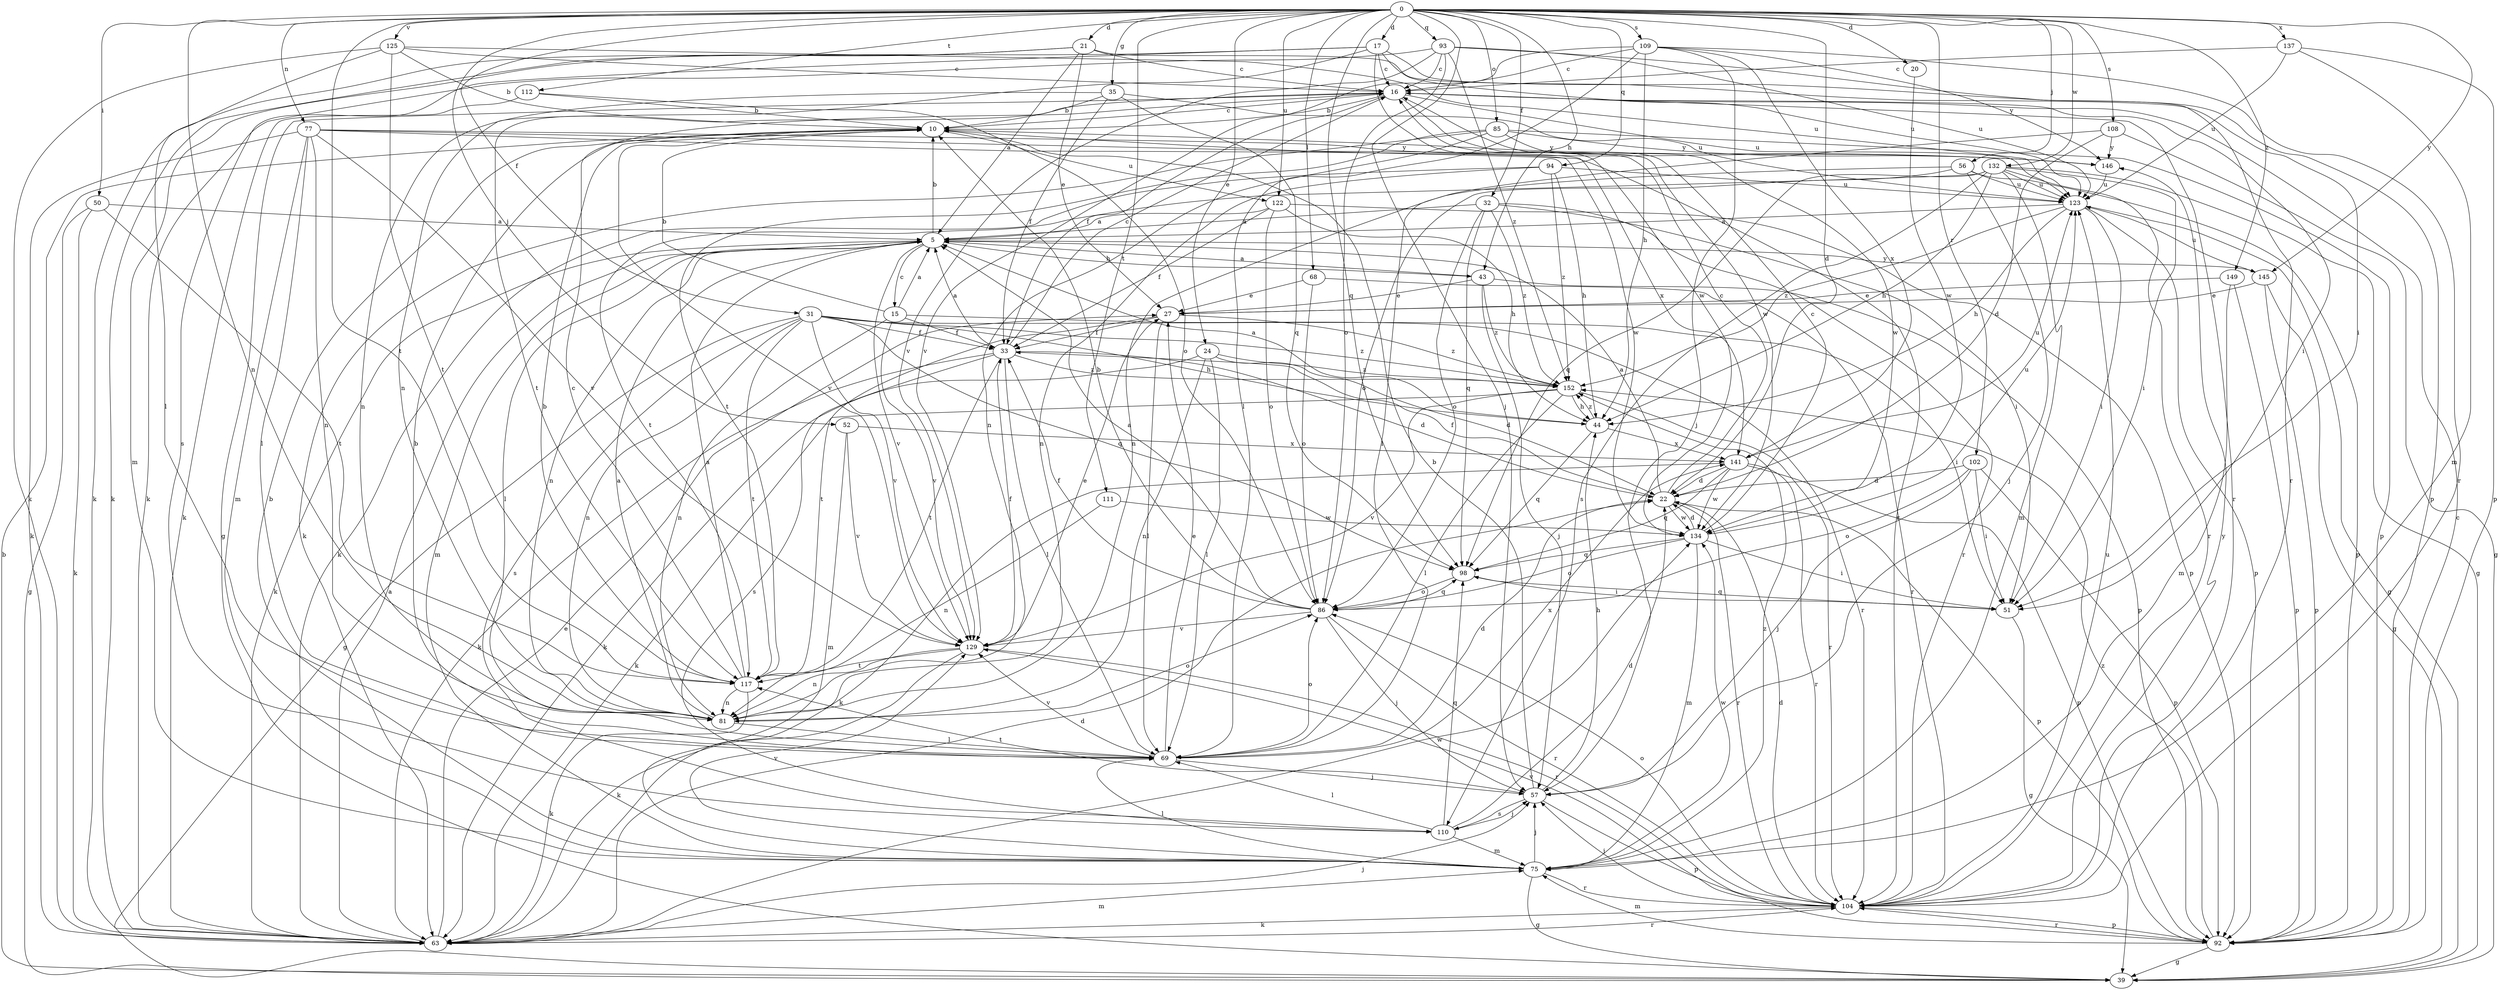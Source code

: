 strict digraph  {
0;
5;
10;
15;
16;
17;
20;
21;
22;
24;
27;
31;
32;
33;
35;
39;
43;
44;
50;
51;
52;
56;
57;
63;
68;
69;
75;
77;
81;
85;
86;
92;
93;
94;
98;
102;
104;
108;
109;
110;
111;
112;
117;
122;
123;
125;
129;
132;
134;
137;
141;
145;
146;
149;
152;
0 -> 17  [label=d];
0 -> 20  [label=d];
0 -> 21  [label=d];
0 -> 22  [label=d];
0 -> 24  [label=e];
0 -> 31  [label=f];
0 -> 32  [label=f];
0 -> 35  [label=g];
0 -> 43  [label=h];
0 -> 50  [label=i];
0 -> 52  [label=j];
0 -> 56  [label=j];
0 -> 57  [label=j];
0 -> 68  [label=l];
0 -> 77  [label=n];
0 -> 81  [label=n];
0 -> 85  [label=o];
0 -> 93  [label=q];
0 -> 94  [label=q];
0 -> 98  [label=q];
0 -> 102  [label=r];
0 -> 108  [label=s];
0 -> 109  [label=s];
0 -> 111  [label=t];
0 -> 112  [label=t];
0 -> 117  [label=t];
0 -> 122  [label=u];
0 -> 125  [label=v];
0 -> 132  [label=w];
0 -> 137  [label=x];
0 -> 145  [label=y];
0 -> 149  [label=z];
5 -> 10  [label=b];
5 -> 15  [label=c];
5 -> 43  [label=h];
5 -> 63  [label=k];
5 -> 69  [label=l];
5 -> 75  [label=m];
5 -> 81  [label=n];
5 -> 129  [label=v];
5 -> 145  [label=y];
10 -> 16  [label=c];
10 -> 122  [label=u];
10 -> 129  [label=v];
10 -> 141  [label=x];
10 -> 146  [label=y];
15 -> 5  [label=a];
15 -> 10  [label=b];
15 -> 33  [label=f];
15 -> 81  [label=n];
15 -> 104  [label=r];
15 -> 129  [label=v];
16 -> 10  [label=b];
16 -> 33  [label=f];
16 -> 39  [label=g];
16 -> 51  [label=i];
16 -> 104  [label=r];
16 -> 117  [label=t];
16 -> 123  [label=u];
16 -> 134  [label=w];
17 -> 16  [label=c];
17 -> 63  [label=k];
17 -> 81  [label=n];
17 -> 92  [label=p];
17 -> 110  [label=s];
17 -> 123  [label=u];
17 -> 134  [label=w];
20 -> 134  [label=w];
21 -> 5  [label=a];
21 -> 16  [label=c];
21 -> 27  [label=e];
21 -> 51  [label=i];
21 -> 63  [label=k];
21 -> 75  [label=m];
22 -> 5  [label=a];
22 -> 16  [label=c];
22 -> 33  [label=f];
22 -> 92  [label=p];
22 -> 104  [label=r];
22 -> 134  [label=w];
24 -> 22  [label=d];
24 -> 63  [label=k];
24 -> 69  [label=l];
24 -> 81  [label=n];
24 -> 152  [label=z];
27 -> 33  [label=f];
27 -> 69  [label=l];
27 -> 117  [label=t];
27 -> 152  [label=z];
31 -> 33  [label=f];
31 -> 39  [label=g];
31 -> 44  [label=h];
31 -> 51  [label=i];
31 -> 81  [label=n];
31 -> 98  [label=q];
31 -> 110  [label=s];
31 -> 117  [label=t];
31 -> 129  [label=v];
31 -> 152  [label=z];
32 -> 5  [label=a];
32 -> 51  [label=i];
32 -> 86  [label=o];
32 -> 98  [label=q];
32 -> 104  [label=r];
32 -> 152  [label=z];
33 -> 5  [label=a];
33 -> 16  [label=c];
33 -> 22  [label=d];
33 -> 63  [label=k];
33 -> 69  [label=l];
33 -> 110  [label=s];
33 -> 117  [label=t];
33 -> 152  [label=z];
35 -> 10  [label=b];
35 -> 33  [label=f];
35 -> 81  [label=n];
35 -> 98  [label=q];
35 -> 123  [label=u];
39 -> 10  [label=b];
43 -> 5  [label=a];
43 -> 27  [label=e];
43 -> 57  [label=j];
43 -> 92  [label=p];
43 -> 152  [label=z];
44 -> 5  [label=a];
44 -> 98  [label=q];
44 -> 141  [label=x];
44 -> 152  [label=z];
50 -> 5  [label=a];
50 -> 39  [label=g];
50 -> 63  [label=k];
50 -> 117  [label=t];
51 -> 39  [label=g];
51 -> 98  [label=q];
52 -> 75  [label=m];
52 -> 129  [label=v];
52 -> 141  [label=x];
56 -> 57  [label=j];
56 -> 81  [label=n];
56 -> 86  [label=o];
56 -> 92  [label=p];
56 -> 123  [label=u];
57 -> 10  [label=b];
57 -> 44  [label=h];
57 -> 92  [label=p];
57 -> 110  [label=s];
57 -> 117  [label=t];
63 -> 5  [label=a];
63 -> 22  [label=d];
63 -> 27  [label=e];
63 -> 57  [label=j];
63 -> 75  [label=m];
63 -> 104  [label=r];
63 -> 134  [label=w];
68 -> 27  [label=e];
68 -> 86  [label=o];
68 -> 104  [label=r];
69 -> 10  [label=b];
69 -> 22  [label=d];
69 -> 27  [label=e];
69 -> 57  [label=j];
69 -> 86  [label=o];
69 -> 129  [label=v];
69 -> 141  [label=x];
75 -> 10  [label=b];
75 -> 39  [label=g];
75 -> 57  [label=j];
75 -> 69  [label=l];
75 -> 104  [label=r];
75 -> 129  [label=v];
75 -> 134  [label=w];
75 -> 152  [label=z];
77 -> 63  [label=k];
77 -> 69  [label=l];
77 -> 75  [label=m];
77 -> 81  [label=n];
77 -> 104  [label=r];
77 -> 129  [label=v];
77 -> 134  [label=w];
77 -> 146  [label=y];
81 -> 5  [label=a];
81 -> 69  [label=l];
81 -> 86  [label=o];
85 -> 63  [label=k];
85 -> 81  [label=n];
85 -> 92  [label=p];
85 -> 117  [label=t];
85 -> 134  [label=w];
85 -> 146  [label=y];
86 -> 5  [label=a];
86 -> 10  [label=b];
86 -> 33  [label=f];
86 -> 57  [label=j];
86 -> 98  [label=q];
86 -> 104  [label=r];
86 -> 129  [label=v];
92 -> 16  [label=c];
92 -> 39  [label=g];
92 -> 75  [label=m];
92 -> 104  [label=r];
92 -> 152  [label=z];
93 -> 16  [label=c];
93 -> 63  [label=k];
93 -> 86  [label=o];
93 -> 104  [label=r];
93 -> 123  [label=u];
93 -> 129  [label=v];
93 -> 152  [label=z];
94 -> 44  [label=h];
94 -> 63  [label=k];
94 -> 81  [label=n];
94 -> 123  [label=u];
94 -> 152  [label=z];
98 -> 51  [label=i];
98 -> 86  [label=o];
102 -> 22  [label=d];
102 -> 51  [label=i];
102 -> 57  [label=j];
102 -> 86  [label=o];
102 -> 92  [label=p];
104 -> 22  [label=d];
104 -> 57  [label=j];
104 -> 63  [label=k];
104 -> 86  [label=o];
104 -> 92  [label=p];
104 -> 123  [label=u];
104 -> 129  [label=v];
104 -> 146  [label=y];
108 -> 22  [label=d];
108 -> 39  [label=g];
108 -> 69  [label=l];
108 -> 146  [label=y];
109 -> 16  [label=c];
109 -> 44  [label=h];
109 -> 57  [label=j];
109 -> 69  [label=l];
109 -> 104  [label=r];
109 -> 129  [label=v];
109 -> 141  [label=x];
109 -> 146  [label=y];
110 -> 22  [label=d];
110 -> 57  [label=j];
110 -> 69  [label=l];
110 -> 75  [label=m];
110 -> 98  [label=q];
111 -> 81  [label=n];
111 -> 134  [label=w];
112 -> 10  [label=b];
112 -> 63  [label=k];
112 -> 86  [label=o];
117 -> 5  [label=a];
117 -> 10  [label=b];
117 -> 16  [label=c];
117 -> 63  [label=k];
117 -> 81  [label=n];
122 -> 5  [label=a];
122 -> 33  [label=f];
122 -> 44  [label=h];
122 -> 86  [label=o];
122 -> 92  [label=p];
123 -> 5  [label=a];
123 -> 39  [label=g];
123 -> 44  [label=h];
123 -> 51  [label=i];
123 -> 92  [label=p];
123 -> 152  [label=z];
125 -> 10  [label=b];
125 -> 16  [label=c];
125 -> 63  [label=k];
125 -> 69  [label=l];
125 -> 117  [label=t];
125 -> 123  [label=u];
129 -> 27  [label=e];
129 -> 33  [label=f];
129 -> 63  [label=k];
129 -> 81  [label=n];
129 -> 104  [label=r];
129 -> 117  [label=t];
132 -> 39  [label=g];
132 -> 44  [label=h];
132 -> 51  [label=i];
132 -> 75  [label=m];
132 -> 98  [label=q];
132 -> 104  [label=r];
132 -> 110  [label=s];
132 -> 117  [label=t];
132 -> 123  [label=u];
134 -> 16  [label=c];
134 -> 22  [label=d];
134 -> 51  [label=i];
134 -> 75  [label=m];
134 -> 86  [label=o];
134 -> 98  [label=q];
134 -> 123  [label=u];
137 -> 16  [label=c];
137 -> 75  [label=m];
137 -> 92  [label=p];
137 -> 123  [label=u];
141 -> 22  [label=d];
141 -> 63  [label=k];
141 -> 92  [label=p];
141 -> 98  [label=q];
141 -> 104  [label=r];
141 -> 123  [label=u];
141 -> 134  [label=w];
145 -> 27  [label=e];
145 -> 39  [label=g];
145 -> 92  [label=p];
145 -> 123  [label=u];
146 -> 123  [label=u];
149 -> 27  [label=e];
149 -> 75  [label=m];
149 -> 92  [label=p];
152 -> 44  [label=h];
152 -> 63  [label=k];
152 -> 69  [label=l];
152 -> 104  [label=r];
152 -> 129  [label=v];
}
